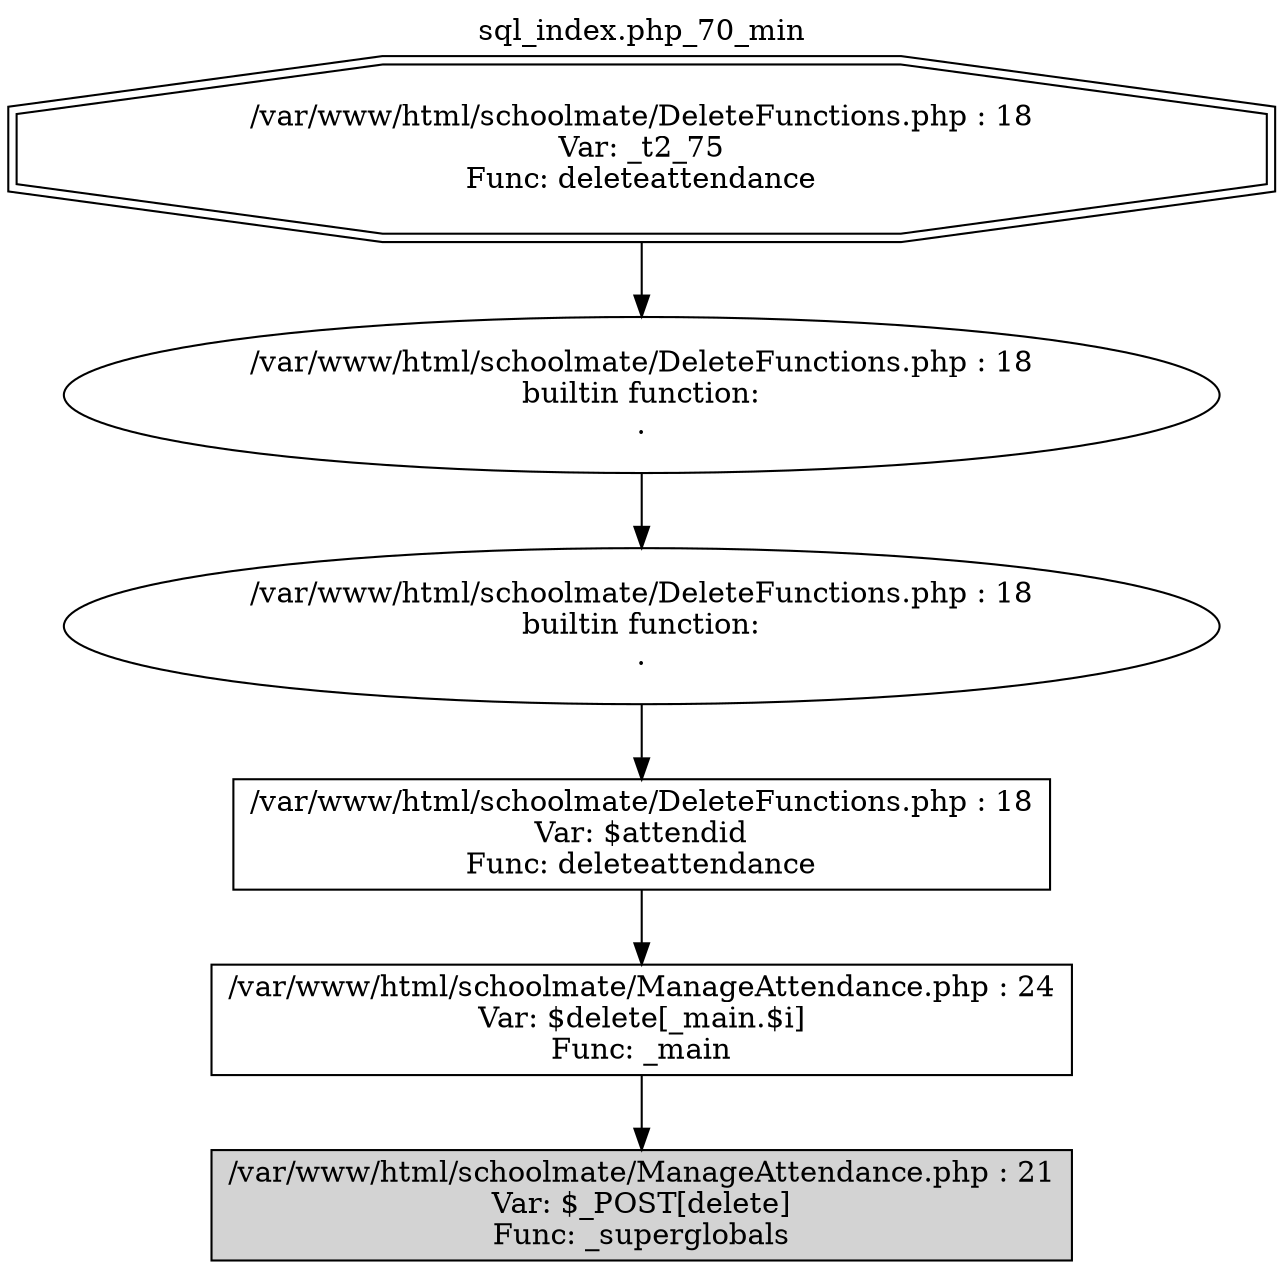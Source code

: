 digraph cfg {
  label="sql_index.php_70_min";
  labelloc=t;
  n1 [shape=doubleoctagon, label="/var/www/html/schoolmate/DeleteFunctions.php : 18\nVar: _t2_75\nFunc: deleteattendance\n"];
  n2 [shape=ellipse, label="/var/www/html/schoolmate/DeleteFunctions.php : 18\nbuiltin function:\n.\n"];
  n3 [shape=ellipse, label="/var/www/html/schoolmate/DeleteFunctions.php : 18\nbuiltin function:\n.\n"];
  n4 [shape=box, label="/var/www/html/schoolmate/DeleteFunctions.php : 18\nVar: $attendid\nFunc: deleteattendance\n"];
  n5 [shape=box, label="/var/www/html/schoolmate/ManageAttendance.php : 24\nVar: $delete[_main.$i]\nFunc: _main\n"];
  n6 [shape=box, label="/var/www/html/schoolmate/ManageAttendance.php : 21\nVar: $_POST[delete]\nFunc: _superglobals\n",style=filled];
  n1 -> n2;
  n2 -> n3;
  n3 -> n4;
  n4 -> n5;
  n5 -> n6;
}
